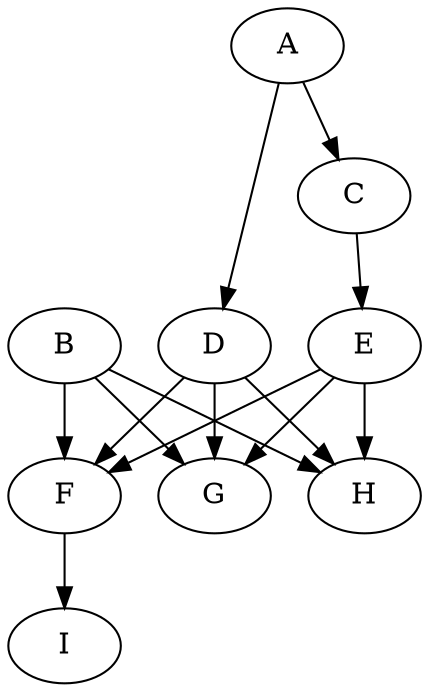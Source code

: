 // graph-screen-type
digraph {
	A
	B
	C
	D
	E
	F
	G
	H
	I
	A -> C
	A -> D
	B -> F
	B -> G
	B -> H
	C -> E
	D -> F
	D -> G
	D -> H
	E -> F
	E -> H
	E -> G
	F -> I
}
